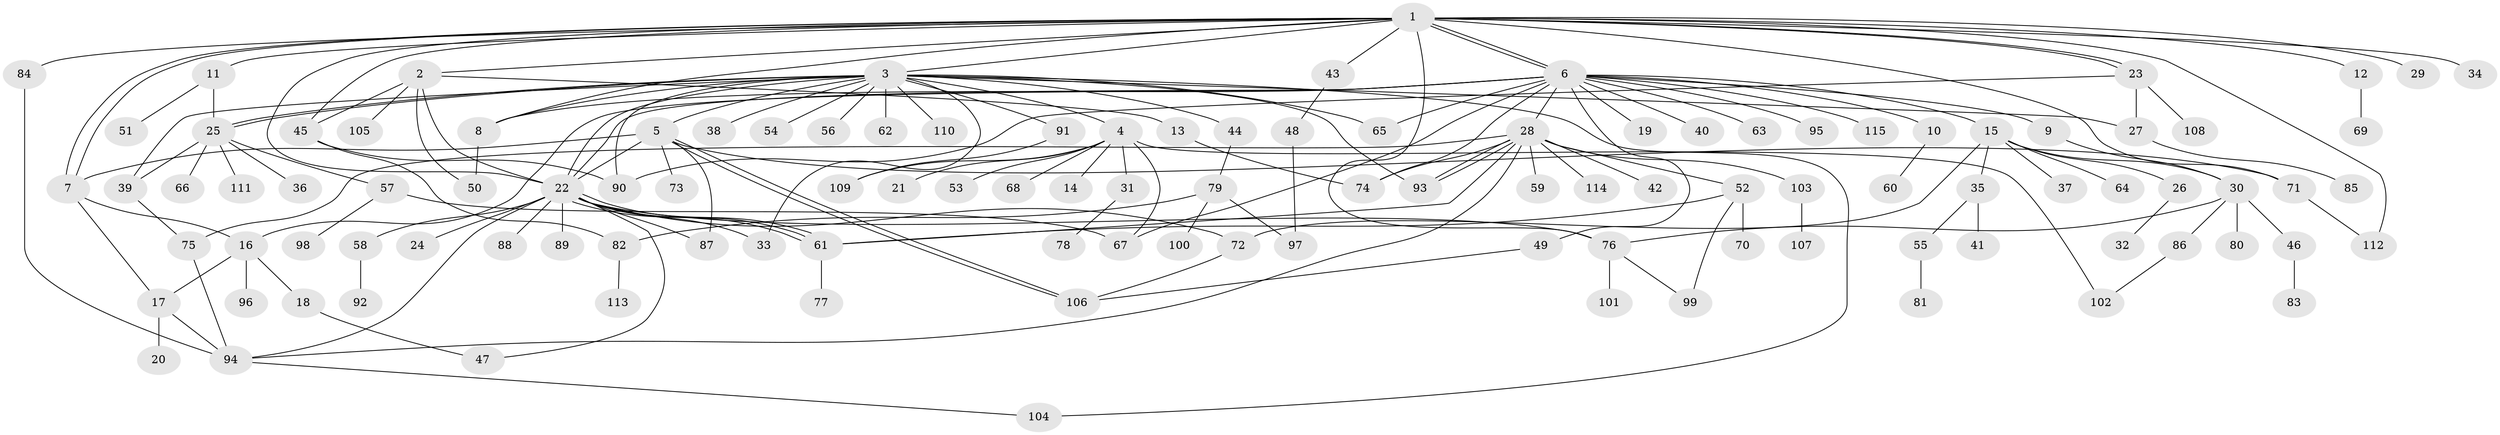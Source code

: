 // Generated by graph-tools (version 1.1) at 2025/48/03/09/25 04:48:50]
// undirected, 115 vertices, 168 edges
graph export_dot {
graph [start="1"]
  node [color=gray90,style=filled];
  1;
  2;
  3;
  4;
  5;
  6;
  7;
  8;
  9;
  10;
  11;
  12;
  13;
  14;
  15;
  16;
  17;
  18;
  19;
  20;
  21;
  22;
  23;
  24;
  25;
  26;
  27;
  28;
  29;
  30;
  31;
  32;
  33;
  34;
  35;
  36;
  37;
  38;
  39;
  40;
  41;
  42;
  43;
  44;
  45;
  46;
  47;
  48;
  49;
  50;
  51;
  52;
  53;
  54;
  55;
  56;
  57;
  58;
  59;
  60;
  61;
  62;
  63;
  64;
  65;
  66;
  67;
  68;
  69;
  70;
  71;
  72;
  73;
  74;
  75;
  76;
  77;
  78;
  79;
  80;
  81;
  82;
  83;
  84;
  85;
  86;
  87;
  88;
  89;
  90;
  91;
  92;
  93;
  94;
  95;
  96;
  97;
  98;
  99;
  100;
  101;
  102;
  103;
  104;
  105;
  106;
  107;
  108;
  109;
  110;
  111;
  112;
  113;
  114;
  115;
  1 -- 2;
  1 -- 3;
  1 -- 6;
  1 -- 6;
  1 -- 7;
  1 -- 7;
  1 -- 8;
  1 -- 11;
  1 -- 12;
  1 -- 22;
  1 -- 23;
  1 -- 23;
  1 -- 29;
  1 -- 34;
  1 -- 43;
  1 -- 45;
  1 -- 71;
  1 -- 76;
  1 -- 84;
  1 -- 112;
  2 -- 13;
  2 -- 22;
  2 -- 45;
  2 -- 50;
  2 -- 105;
  3 -- 4;
  3 -- 5;
  3 -- 8;
  3 -- 22;
  3 -- 25;
  3 -- 25;
  3 -- 27;
  3 -- 33;
  3 -- 38;
  3 -- 39;
  3 -- 44;
  3 -- 54;
  3 -- 56;
  3 -- 62;
  3 -- 65;
  3 -- 90;
  3 -- 91;
  3 -- 93;
  3 -- 104;
  3 -- 110;
  4 -- 14;
  4 -- 21;
  4 -- 31;
  4 -- 53;
  4 -- 67;
  4 -- 68;
  4 -- 102;
  4 -- 109;
  5 -- 7;
  5 -- 22;
  5 -- 71;
  5 -- 73;
  5 -- 87;
  5 -- 106;
  5 -- 106;
  6 -- 8;
  6 -- 9;
  6 -- 10;
  6 -- 15;
  6 -- 16;
  6 -- 19;
  6 -- 22;
  6 -- 28;
  6 -- 40;
  6 -- 49;
  6 -- 63;
  6 -- 65;
  6 -- 67;
  6 -- 74;
  6 -- 95;
  6 -- 115;
  7 -- 16;
  7 -- 17;
  8 -- 50;
  9 -- 30;
  10 -- 60;
  11 -- 25;
  11 -- 51;
  12 -- 69;
  13 -- 74;
  15 -- 26;
  15 -- 30;
  15 -- 35;
  15 -- 37;
  15 -- 64;
  15 -- 72;
  16 -- 17;
  16 -- 18;
  16 -- 96;
  17 -- 20;
  17 -- 94;
  18 -- 47;
  22 -- 24;
  22 -- 33;
  22 -- 47;
  22 -- 58;
  22 -- 61;
  22 -- 61;
  22 -- 61;
  22 -- 72;
  22 -- 76;
  22 -- 87;
  22 -- 88;
  22 -- 89;
  22 -- 94;
  23 -- 27;
  23 -- 90;
  23 -- 108;
  25 -- 36;
  25 -- 39;
  25 -- 57;
  25 -- 66;
  25 -- 111;
  26 -- 32;
  27 -- 85;
  28 -- 42;
  28 -- 52;
  28 -- 59;
  28 -- 61;
  28 -- 74;
  28 -- 75;
  28 -- 93;
  28 -- 93;
  28 -- 94;
  28 -- 103;
  28 -- 114;
  30 -- 46;
  30 -- 76;
  30 -- 80;
  30 -- 86;
  31 -- 78;
  35 -- 41;
  35 -- 55;
  39 -- 75;
  43 -- 48;
  44 -- 79;
  45 -- 82;
  45 -- 90;
  46 -- 83;
  48 -- 97;
  49 -- 106;
  52 -- 61;
  52 -- 70;
  52 -- 99;
  55 -- 81;
  57 -- 67;
  57 -- 98;
  58 -- 92;
  61 -- 77;
  71 -- 112;
  72 -- 106;
  75 -- 94;
  76 -- 99;
  76 -- 101;
  79 -- 82;
  79 -- 97;
  79 -- 100;
  82 -- 113;
  84 -- 94;
  86 -- 102;
  91 -- 109;
  94 -- 104;
  103 -- 107;
}
